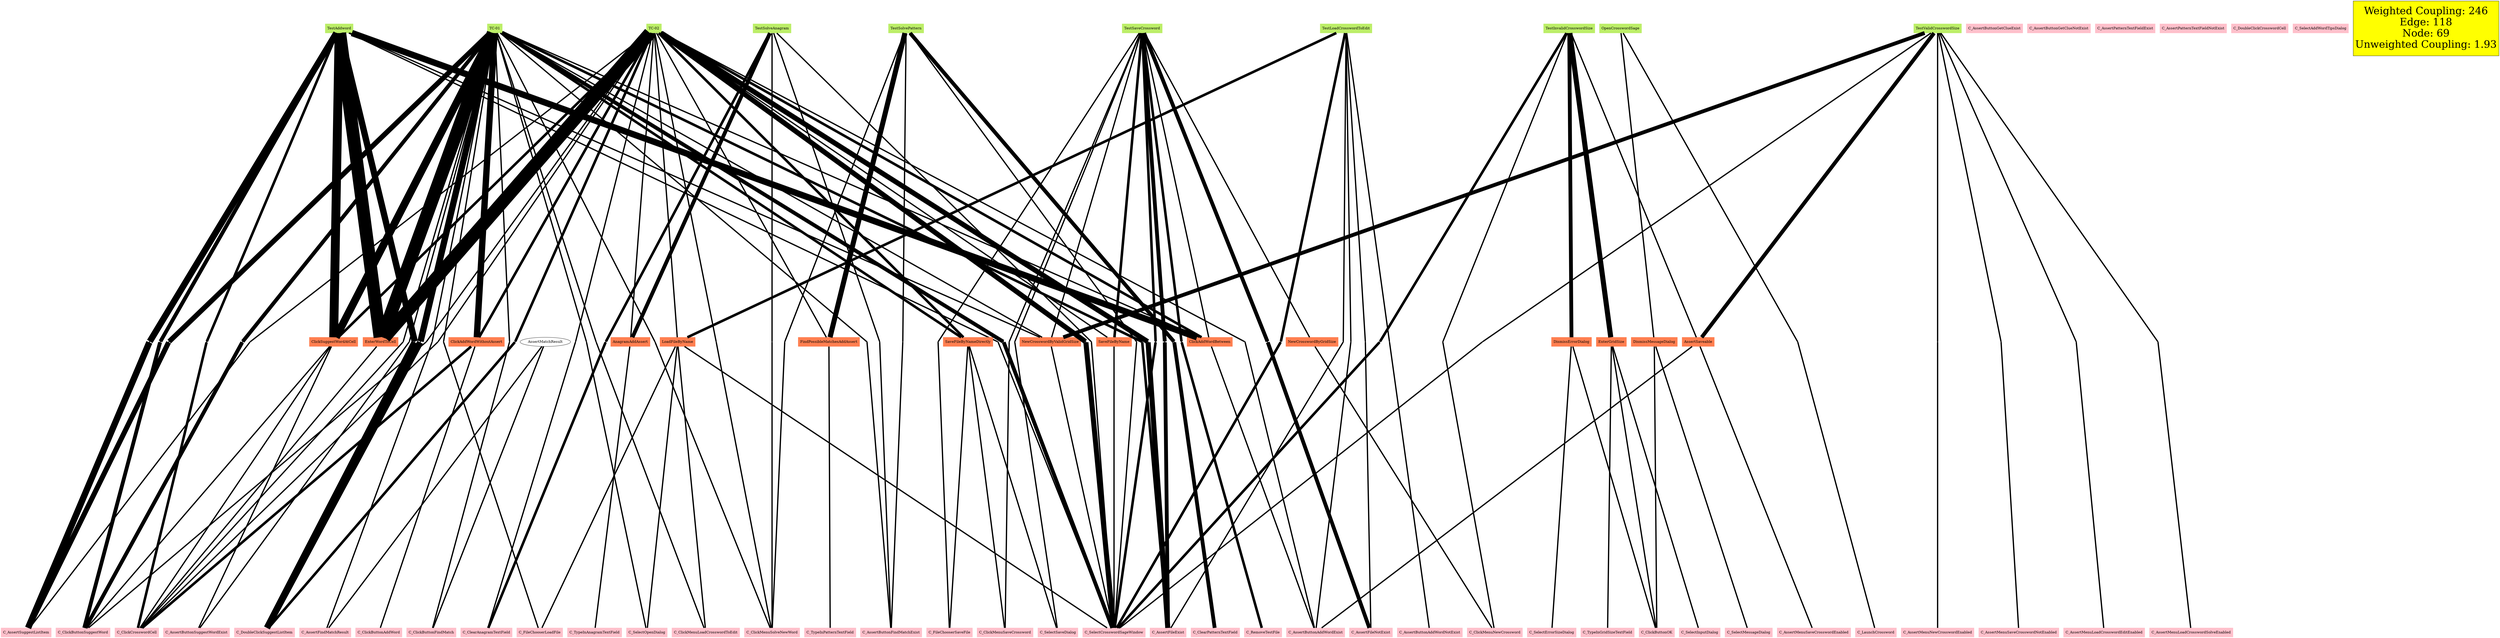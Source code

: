 // Component-only
graph {
	graph [splines=false]
		C_AssertButtonAddWordExist [color=pink shape=box style=filled]
		C_AssertButtonAddWordNotExist [color=pink shape=box style=filled]
		C_AssertButtonSuggestWordExist [color=pink shape=box style=filled]
		C_AssertButtonFindMatchExist [color=pink shape=box style=filled]
		C_AssertFileExist [color=pink shape=box style=filled]
		C_AssertFileNotExist [color=pink shape=box style=filled]
		C_AssertFindMatchResult [color=pink shape=box style=filled]
		C_AssertMenuLoadCrosswordEditEnabled [color=pink shape=box style=filled]
		C_AssertMenuLoadCrosswordSolveEnabled [color=pink shape=box style=filled]
		C_AssertMenuNewCrosswordEnabled [color=pink shape=box style=filled]
		C_AssertMenuSaveCrosswordNotEnabled [color=pink shape=box style=filled]
		C_AssertMenuSaveCrosswordEnabled [color=pink shape=box style=filled]
		C_AssertSuggestListItem [color=pink shape=box style=filled]
		C_ClearAnagramTextField [color=pink shape=box style=filled]
		C_ClearPatternTextField [color=pink shape=box style=filled]
		C_ClickButtonAddWord [color=pink shape=box style=filled]
		C_ClickButtonFindMatch [color=pink shape=box style=filled]
		C_ClickButtonOK [color=pink shape=box style=filled]
		C_ClickButtonSuggestWord [color=pink shape=box style=filled]
		C_ClickCrosswordCell [color=pink shape=box style=filled]
		C_ClickMenuLoadCrosswordToEdit [color=pink shape=box style=filled]
		C_ClickMenuNewCrossword [color=pink shape=box style=filled]
		C_ClickMenuSaveCrossword [color=pink shape=box style=filled]
		C_ClickMenuSolveNewWord [color=pink shape=box style=filled]
		C_DoubleClickSuggestListItem [color=pink shape=box style=filled]
		C_FileChooserLoadFile [color=pink shape=box style=filled]
		C_FileChooserSaveFile [color=pink shape=box style=filled]
		C_LaunchCrossword [color=pink shape=box style=filled]
		C_RemoveTestFile [color=pink shape=box style=filled]
		C_SelectCrosswordSageWindow [color=pink shape=box style=filled]
		C_SelectErrorSizeDialog [color=pink shape=box style=filled]
		C_SelectInputDialog [color=pink shape=box style=filled]
		C_SelectMessageDialog [color=pink shape=box style=filled]
		C_SelectOpenDialog [color=pink shape=box style=filled]
		C_SelectSaveDialog [color=pink shape=box style=filled]
		C_TypeInAnagramTextField [color=pink shape=box style=filled]
		C_TypeInGridSizeTextField [color=pink shape=box style=filled]
		C_TypeInPatternTextField [color=pink shape=box style=filled]
		C_AssertButtonGetClueExist [color=pink shape=box style=filled]
		C_AssertButtonGetClueNotExist [color=pink shape=box style=filled]
		C_AssertPatternTextFieldExist [color=pink shape=box style=filled]
		C_AssertPatternTextFieldNotExist [color=pink shape=box style=filled]
		C_DoubleClickCrosswordCell [color=pink shape=box style=filled]
		C_SelectAddWordTipsDialog [color=pink shape=box style=filled]
		OpenCrosswordSage [color=darkolivegreen2 shape=box style=filled]
		DismissMessageDialog [color=coral shape=box style=filled]
		TestValidCrosswordSize [color=darkolivegreen2 shape=box style=filled]
		NewCrosswordByValidGridSize [color=coral shape=box style=filled]
		AssertSaveable [color=coral shape=box style=filled]
		NewCrosswordByValidGridSize [color=coral shape=box style=filled]
		AssertSaveable [color=coral shape=box style=filled]
		NewCrosswordByValidGridSize [color=coral shape=box style=filled]
		AssertSaveable [color=coral shape=box style=filled]
		TestInvalidCrosswordSize [color=darkolivegreen2 shape=box style=filled]
		EnterGridSize [color=coral shape=box style=filled]
		DismissErrorDialog [color=coral shape=box style=filled]
		EnterGridSize [color=coral shape=box style=filled]
		DismissErrorDialog [color=coral shape=box style=filled]
		EnterGridSize [color=coral shape=box style=filled]
		DismissErrorDialog [color=coral shape=box style=filled]
		EnterGridSize [color=coral shape=box style=filled]
		AssertSaveable [color=coral shape=box style=filled]
		TestAddword [color=darkolivegreen2 shape=box style=filled]
		NewCrosswordByValidGridSize [color=coral shape=box style=filled]
		ClickAddWordBetween [color=coral shape=box style=filled]
		EnterWordToCell [color=coral shape=box style=filled]
		EnterWordToCell [color=coral shape=box style=filled]
		EnterWordToCell [color=coral shape=box style=filled]
		EnterWordToCell [color=coral shape=box style=filled]
		ClickSuggestWordAtCell [color=coral shape=box style=filled]
		ClickSuggestWordAtCell [color=coral shape=box style=filled]
		ClickAddWordBetween [color=coral shape=box style=filled]
		EnterWordToCell [color=coral shape=box style=filled]
		EnterWordToCell [color=coral shape=box style=filled]
		EnterWordToCell [color=coral shape=box style=filled]
		ClickSuggestWordAtCell [color=coral shape=box style=filled]
		ClickAddWordBetween [color=coral shape=box style=filled]
		ClickSuggestWordAtCell [color=coral shape=box style=filled]
		ClickAddWordBetween [color=coral shape=box style=filled]
		EnterWordToCell [color=coral shape=box style=filled]
		EnterWordToCell [color=coral shape=box style=filled]
		EnterWordToCell [color=coral shape=box style=filled]
		ClickAddWordBetween [color=coral shape=box style=filled]
		EnterWordToCell [color=coral shape=box style=filled]
		EnterWordToCell [color=coral shape=box style=filled]
		ClickSuggestWordAtCell [color=coral shape=box style=filled]
		ClickSuggestWordAtCell [color=coral shape=box style=filled]
		ClickSuggestWordAtCell [color=coral shape=box style=filled]
		TestSaveCrossword [color=darkolivegreen2 shape=box style=filled]
		NewCrosswordByGridSize [color=coral shape=box style=filled]
		SaveFileByName [color=coral shape=box style=filled]
		SaveFileByName [color=coral shape=box style=filled]
		NewCrosswordByValidGridSize [color=coral shape=box style=filled]
		ClickAddWordBetween [color=coral shape=box style=filled]
		TestLoadCrosswordToEdit [color=darkolivegreen2 shape=box style=filled]
		LoadFileByName [color=coral shape=box style=filled]
		LoadFileByName [color=coral shape=box style=filled]
		TestSolvePattern [color=darkolivegreen2 shape=box style=filled]
		FindPossibleMatchesAddAssert [color=coral shape=box style=filled]
		FindPossibleMatchesAddAssert [color=coral shape=box style=filled]
		FindPossibleMatchesAddAssert [color=coral shape=box style=filled]
		FindPossibleMatchesAddAssert [color=coral shape=box style=filled]
		TestSolveAnagram [color=darkolivegreen2 shape=box style=filled]
		AnagramAddAssert [color=coral shape=box style=filled]
		AnagramAddAssert [color=coral shape=box style=filled]
		AnagramAddAssert [color=coral shape=box style=filled]
		"TC-01" [color=darkolivegreen2 shape=box style=filled]
		NewCrosswordByValidGridSize [color=coral shape=box style=filled]
		ClickAddWordBetween [color=coral shape=box style=filled]
		EnterWordToCell [color=coral shape=box style=filled]
		EnterWordToCell [color=coral shape=box style=filled]
		EnterWordToCell [color=coral shape=box style=filled]
		EnterWordToCell [color=coral shape=box style=filled]
		ClickAddWordWithoutAssert [color=coral shape=box style=filled]
		EnterWordToCell [color=coral shape=box style=filled]
		EnterWordToCell [color=coral shape=box style=filled]
		EnterWordToCell [color=coral shape=box style=filled]
		EnterWordToCell [color=coral shape=box style=filled]
		ClickAddWordWithoutAssert [color=coral shape=box style=filled]
		EnterWordToCell [color=coral shape=box style=filled]
		EnterWordToCell [color=coral shape=box style=filled]
		ClickSuggestWordAtCell [color=coral shape=box style=filled]
		ClickAddWordWithoutAssert [color=coral shape=box style=filled]
		EnterWordToCell [color=coral shape=box style=filled]
		EnterWordToCell [color=coral shape=box style=filled]
		EnterWordToCell [color=coral shape=box style=filled]
		EnterWordToCell [color=coral shape=box style=filled]
		ClickSuggestWordAtCell [color=coral shape=box style=filled]
		ClickAddWordWithoutAssert [color=coral shape=box style=filled]
		EnterWordToCell [color=coral shape=box style=filled]
		EnterWordToCell [color=coral shape=box style=filled]
		ClickSuggestWordAtCell [color=coral shape=box style=filled]
		ClickSuggestWordAtCell [color=coral shape=box style=filled]
		SaveFileByNameDirectly [color=coral shape=box style=filled]
		ClickAddWordWithoutAssert [color=coral shape=box style=filled]
		EnterWordToCell [color=coral shape=box style=filled]
		EnterWordToCell [color=coral shape=box style=filled]
		EnterWordToCell [color=coral shape=box style=filled]
		EnterWordToCell [color=coral shape=box style=filled]
		ClickSuggestWordAtCell [color=coral shape=box style=filled]
		ClickSuggestWordAtCell [color=coral shape=box style=filled]
		SaveFileByNameDirectly [color=coral shape=box style=filled]
		"TC-02" [color=darkolivegreen2 shape=box style=filled]
		AnagramAddAssert [color=coral shape=box style=filled]
		FindPossibleMatchesAddAssert [color=coral shape=box style=filled]
		LoadFileByName [color=coral shape=box style=filled]
		ClickAddWordBetween [color=coral shape=box style=filled]
		EnterWordToCell [color=coral shape=box style=filled]
		EnterWordToCell [color=coral shape=box style=filled]
		EnterWordToCell [color=coral shape=box style=filled]
		EnterWordToCell [color=coral shape=box style=filled]
		ClickAddWordWithoutAssert [color=coral shape=box style=filled]
		EnterWordToCell [color=coral shape=box style=filled]
		EnterWordToCell [color=coral shape=box style=filled]
		EnterWordToCell [color=coral shape=box style=filled]
		EnterWordToCell [color=coral shape=box style=filled]
		EnterWordToCell [color=coral shape=box style=filled]
		EnterWordToCell [color=coral shape=box style=filled]
		ClickAddWordWithoutAssert [color=coral shape=box style=filled]
		SaveFileByNameDirectly [color=coral shape=box style=filled]
		EnterWordToCell [color=coral shape=box style=filled]
		EnterWordToCell [color=coral shape=box style=filled]
		EnterWordToCell [color=coral shape=box style=filled]
		ClickSuggestWordAtCell [color=coral shape=box style=filled]
		ClickSuggestWordAtCell [color=coral shape=box style=filled]
		SaveFileByNameDirectly [color=coral shape=box style=filled]
		ClickAddWordBetween [color=coral shape=box style=filled]
		EnterWordToCell [color=coral shape=box style=filled]
		EnterWordToCell [color=coral shape=box style=filled]
		EnterWordToCell [color=coral shape=box style=filled]
		EnterWordToCell [color=coral shape=box style=filled]
		SaveFileByName [color=coral shape=box style=filled]
		1 [shape=point]
		2 [shape=point]
		3 [shape=point]
		4 [shape=point]
		4 [shape=point]
		5 [shape=point]
		6 [shape=point]
		6 [shape=point]
		6 [shape=point]
		6 [shape=point]
		7 [shape=point]
		8 [shape=point]
		8 [shape=point]
		8 [shape=point]
		9 [shape=point]
		10 [shape=point]
		11 [shape=point]
		12 [shape=point]
		12 [shape=point]
		12 [shape=point]
		12 [shape=point]
		12 [shape=point]
		13 [shape=point]
		14 [shape=point]
		14 [shape=point]
		14 [shape=point]
		15 [shape=point]
		16 [shape=point]
		17 [shape=point]
		17 [shape=point]
		17 [shape=point]
		17 [shape=point]
		18 [shape=point]
		19 [shape=point]
		20 [shape=point]
		21 [shape=point]
		22 [shape=point]
		23 [shape=point]
		23 [shape=point]
		24 [shape=point]
		24 [shape=point]
		24 [shape=point]
		24 [shape=point]
		25 [shape=point]
		25 [shape=point]
		25 [shape=point]
		25 [shape=point]
		25 [shape=point]
		26 [shape=point]
		26 [shape=point]
		26 [shape=point]
		27 [shape=point]
		27 [shape=point]
		28 [shape=point]
		28 [shape=point]
		28 [shape=point]
		28 [shape=point]
		28 [shape=point]
		29 [shape=point]
		30 [shape=point]
		31 [shape=point]
		31 [shape=point]
		32 [shape=point]
		33 [shape=point]
		34 [shape=point]
		35 [shape=point]
		36 [shape=point]
		36 [shape=point]
		37 [shape=point]
		37 [shape=point]
		37 [shape=point]
		38 [shape=point]
		38 [shape=point]
		38 [shape=point]
		39 [shape=point]
		40 [shape=point]
		41 [shape=point]
		41 [shape=point]
		42 [shape=point]
		42 [shape=point]
		43 [shape=point]
		44 [shape=point]
		45 [shape=point]
		45 [shape=point]
		46 [shape=point]
		47 [shape=point]
		48 [shape=point]
		49 [shape=point]
		49 [shape=point]
		49 [shape=point]
		50 [shape=point]
		51 [shape=point]
		52 [shape=point]
		53 [shape=point]
		54 [shape=point]
		55 [shape=point]
		56 [shape=point]
			LoadFileByName -- C_SelectOpenDialog [minlen=30.0 penwidth=5]
			"TC-01" -- 7 [minlen=30.0 penwidth=5]
			"TC-01" -- 12 [minlen=30.0 penwidth=25]
			TestSaveCrossword -- 42 [minlen=30.0 penwidth=10]
			DismissMessageDialog -- C_ClickButtonOK [minlen=30.0 penwidth=5]
			"TC-02" -- 19 [minlen=30.0 penwidth=5]
			LoadFileByName -- C_FileChooserLoadFile [minlen=30.0 penwidth=5]
			31 -- C_SelectCrosswordSageWindow [minlen=30.0 penwidth=10]
			16 -- C_AssertButtonAddWordExist [minlen=30.0 penwidth=5]
			TestLoadCrosswordToEdit -- 35 [minlen=30.0 penwidth=5]
			TestInvalidCrosswordSize -- AssertSaveable [minlen=30.0 penwidth=5]
			"TC-02" -- 21 [minlen=30.0 penwidth=5]
			TestValidCrosswordSize -- AssertSaveable [minlen=30.0 penwidth=15]
			17 -- C_AssertFileExist [minlen=30.0 penwidth=20]
			"TC-01" -- 11 [minlen=30.0 penwidth=5]
			"TC-01" -- NewCrosswordByValidGridSize [minlen=30.0 penwidth=5]
			35 -- C_AssertFileNotExist [minlen=30.0 penwidth=5]
			TestInvalidCrosswordSize -- DismissErrorDialog [minlen=30.0 penwidth=15]
			ClickAddWordWithoutAssert -- C_ClickButtonAddWord [minlen=30.0 penwidth=5]
			TestSaveCrossword -- 38 [minlen=30.0 penwidth=15]
			12 -- C_DoubleClickSuggestListItem [minlen=30.0 penwidth=25]
			DismissErrorDialog -- C_SelectErrorSizeDialog [minlen=30.0 penwidth=5]
			TestAddword -- 28 [minlen=30.0 penwidth=25]
			41 -- C_RemoveTestFile [minlen=30.0 penwidth=10]
			"TC-02" -- SaveFileByName [minlen=30.0 penwidth=5]
			DismissMessageDialog -- C_SelectMessageDialog [minlen=30.0 penwidth=5]
			TestValidCrosswordSize -- 56 [minlen=30.0 penwidth=5]
			25 -- C_AssertSuggestListItem [minlen=30.0 penwidth=25]
			EnterGridSize -- C_TypeInGridSizeTextField [minlen=30.0 penwidth=5]
			"TC-01" -- 14 [minlen=30.0 penwidth=15]
			TestLoadCrosswordToEdit -- LoadFileByName [minlen=30.0 penwidth=10]
			"TC-02" -- LoadFileByName [minlen=30.0 penwidth=5]
			ClickSuggestWordAtCell -- C_ClickButtonSuggestWord [minlen=30.0 penwidth=5]
			TestLoadCrosswordToEdit -- 32 [minlen=30.0 penwidth=5]
			"TC-01" -- 15 [minlen=30.0 penwidth=5]
			OpenCrosswordSage -- DismissMessageDialog [minlen=30.0 penwidth=5]
			"TC-02" -- EnterWordToCell [minlen=30.0 penwidth=50]
			"TC-01" -- ClickAddWordWithoutAssert [minlen=30.0 penwidth=25]
			TestAddword -- ClickSuggestWordAtCell [minlen=30.0 penwidth=35]
			TestSolveAnagram -- 47 [minlen=30.0 penwidth=5]
			TestInvalidCrosswordSize -- 31 [minlen=30.0 penwidth=10]
			44 -- C_AssertButtonFindMatchExist [minlen=30.0 penwidth=5]
			TestLoadCrosswordToEdit -- 33 [minlen=30.0 penwidth=5]
			SaveFileByNameDirectly -- C_ClickMenuSaveCrossword [minlen=30.0 penwidth=5]
			TestLoadCrosswordToEdit -- 34 [minlen=30.0 penwidth=5]
			TestAddword -- 25 [minlen=30.0 penwidth=25]
			"TC-01" -- 3 [minlen=30.0 penwidth=5]
			23 -- C_DoubleClickSuggestListItem [minlen=30.0 penwidth=10]
			33 -- C_AssertButtonAddWordNotExist [minlen=30.0 penwidth=5]
			28 -- C_DoubleClickSuggestListItem [minlen=30.0 penwidth=25]
			45 -- C_ClearAnagramTextField [minlen=30.0 penwidth=10]
			TestValidCrosswordSize -- NewCrosswordByValidGridSize [minlen=30.0 penwidth=15]
			36 -- C_SelectCrosswordSageWindow [minlen=30.0 penwidth=10]
			"TC-01" -- 2 [minlen=30.0 penwidth=5]
			TestInvalidCrosswordSize -- EnterGridSize [minlen=30.0 penwidth=20]
			7 -- C_ClickButtonFindMatch [minlen=30.0 penwidth=5]
			14 -- C_SelectCrosswordSageWindow [minlen=30.0 penwidth=15]
			TestAddword -- 26 [minlen=30.0 penwidth=15]
			"TC-02" -- ClickSuggestWordAtCell [minlen=30.0 penwidth=10]
			OpenCrosswordSage -- 1 [minlen=30.0 penwidth=5]
			TestSaveCrossword -- 43 [minlen=30.0 penwidth=5]
			NewCrosswordByGridSize -- C_ClickMenuNewCrossword [minlen=30.0 penwidth=5]
			18 -- C_AssertSuggestListItem [minlen=30.0 penwidth=5]
			TestSolveAnagram -- AnagramAddAssert [minlen=30.0 penwidth=15]
			"TC-02" -- ClickAddWordWithoutAssert [minlen=30.0 penwidth=10]
			22 -- C_ClickMenuSolveNewWord [minlen=30.0 penwidth=5]
			FindPossibleMatchesAddAssert -- C_TypeInPatternTextField [minlen=30.0 penwidth=5]
			TestAddword -- NewCrosswordByValidGridSize [minlen=30.0 penwidth=5]
			EnterWordToCell -- C_ClickCrosswordCell [minlen=30.0 penwidth=5]
			27 -- C_ClickCrosswordCell [minlen=30.0 penwidth=10]
			"TC-02" -- 20 [minlen=30.0 penwidth=5]
			"TC-02" -- FindPossibleMatchesAddAssert [minlen=30.0 penwidth=5]
			"TC-01" -- 10 [minlen=30.0 penwidth=5]
			"TC-01" -- 6 [minlen=30.0 penwidth=20]
			13 -- C_FileChooserLoadFile [minlen=30.0 penwidth=5]
			"TC-02" -- SaveFileByNameDirectly [minlen=30.0 penwidth=10]
			TestValidCrosswordSize -- 53 [minlen=30.0 penwidth=5]
			40 -- C_FileChooserSaveFile [minlen=30.0 penwidth=5]
			20 -- C_ClickButtonSuggestWord [minlen=30.0 penwidth=5]
			TestAddword -- 29 [minlen=30.0 penwidth=5]
			AssertSaveable -- C_AssertButtonAddWordExist [minlen=30.0 penwidth=5]
			TestSolveAnagram -- 46 [minlen=30.0 penwidth=5]
			4 -- C_AssertFileExist [minlen=30.0 penwidth=10]
			37 -- C_AssertFileExist [minlen=30.0 penwidth=15]
			53 -- C_AssertMenuLoadCrosswordSolveEnabled [minlen=30.0 penwidth=5]
			29 -- C_SelectCrosswordSageWindow [minlen=30.0 penwidth=5]
			46 -- C_ClickMenuSolveNewWord [minlen=30.0 penwidth=5]
			32 -- C_AssertButtonAddWordExist [minlen=30.0 penwidth=5]
			ClickAddWordBetween -- C_AssertButtonAddWordExist [minlen=30.0 penwidth=5]
			15 -- C_SelectOpenDialog [minlen=30.0 penwidth=5]
			TestSolveAnagram -- 44 [minlen=30.0 penwidth=5]
			TestInvalidCrosswordSize -- 30 [minlen=30.0 penwidth=5]
			TestSaveCrossword -- SaveFileByName [minlen=30.0 penwidth=10]
			SaveFileByName -- C_SelectCrosswordSageWindow [minlen=30.0 penwidth=5]
			TestValidCrosswordSize -- 54 [minlen=30.0 penwidth=5]
			"TC-01" -- SaveFileByNameDirectly [minlen=30.0 penwidth=10]
			"TC-01" -- ClickAddWordBetween [minlen=30.0 penwidth=5]
			"TC-02" -- 16 [minlen=30.0 penwidth=5]
			2 -- C_AssertButtonFindMatchExist [minlen=30.0 penwidth=5]
			DismissErrorDialog -- C_ClickButtonOK [minlen=30.0 penwidth=5]
			"TC-01" -- EnterWordToCell [minlen=30.0 penwidth=50]
			"TC-01" -- 9 [minlen=30.0 penwidth=5]
			50 -- C_ClickMenuSolveNewWord [minlen=30.0 penwidth=5]
			TestValidCrosswordSize -- 52 [minlen=30.0 penwidth=5]
			TestSolvePattern -- 48 [minlen=30.0 penwidth=5]
			55 -- C_AssertMenuSaveCrosswordNotEnabled [minlen=30.0 penwidth=5]
			"TC-02" -- 24 [minlen=30.0 penwidth=20]
			TestSaveCrossword -- 41 [minlen=30.0 penwidth=10]
			5 -- C_AssertFindMatchResult [minlen=30.0 penwidth=5]
			51 -- C_SelectCrosswordSageWindow [minlen=30.0 penwidth=5]
			SaveFileByNameDirectly -- C_SelectSaveDialog [minlen=30.0 penwidth=5]
			TestAddword -- 27 [minlen=30.0 penwidth=10]
			TestSolvePattern -- FindPossibleMatchesAddAssert [minlen=30.0 penwidth=20]
			TestSaveCrossword -- 40 [minlen=30.0 penwidth=5]
			"TC-01" -- 8 [minlen=30.0 penwidth=15]
			34 -- C_AssertFileExist [minlen=30.0 penwidth=5]
			43 -- C_SelectSaveDialog [minlen=30.0 penwidth=5]
			"TC-02" -- 23 [minlen=30.0 penwidth=10]
			LoadFileByName -- C_ClickMenuLoadCrosswordToEdit [minlen=30.0 penwidth=5]
			"TC-02" -- AnagramAddAssert [minlen=30.0 penwidth=5]
			"TC-01" -- 13 [minlen=30.0 penwidth=5]
			"TC-02" -- 18 [minlen=30.0 penwidth=5]
			42 -- C_SelectCrosswordSageWindow [minlen=30.0 penwidth=10]
			8 -- C_ClickButtonSuggestWord [minlen=30.0 penwidth=15]
			1 -- C_LaunchCrossword [minlen=30.0 penwidth=5]
			TestSolvePattern -- 49 [minlen=30.0 penwidth=15]
			TestLoadCrosswordToEdit -- 36 [minlen=30.0 penwidth=10]
			"TC-01" -- ClickSuggestWordAtCell [minlen=30.0 penwidth=30]
			11 -- C_ClickMenuSolveNewWord [minlen=30.0 penwidth=5]
			TestSaveCrossword -- NewCrosswordByGridSize [minlen=30.0 penwidth=5]
			21 -- C_ClickCrosswordCell [minlen=30.0 penwidth=5]
			TestSolvePattern -- 51 [minlen=30.0 penwidth=5]
			TestAddword -- ClickAddWordBetween [minlen=30.0 penwidth=25]
			AssertMatchResult -- C_ClickButtonFindMatch [minlen=30.0 penwidth=5]
			TestSaveCrossword -- 39 [minlen=30.0 penwidth=5]
			30 -- C_ClickMenuNewCrossword [minlen=30.0 penwidth=5]
			49 -- C_ClearPatternTextField [minlen=30.0 penwidth=15]
			TestSolveAnagram -- 45 [minlen=30.0 penwidth=10]
			SaveFileByNameDirectly -- C_FileChooserSaveFile [minlen=30.0 penwidth=5]
			47 -- C_SelectCrosswordSageWindow [minlen=30.0 penwidth=5]
			AnagramAddAssert -- C_TypeInAnagramTextField [minlen=30.0 penwidth=5]
			TestValidCrosswordSize -- 55 [minlen=30.0 penwidth=5]
			"TC-02" -- ClickAddWordBetween [minlen=30.0 penwidth=10]
			"TC-02" -- 17 [minlen=30.0 penwidth=20]
			TestAddword -- EnterWordToCell [minlen=30.0 penwidth=50]
			TestSaveCrossword -- 37 [minlen=30.0 penwidth=15]
			39 -- C_ClickMenuSaveCrossword [minlen=30.0 penwidth=5]
			"TC-01" -- 5 [minlen=30.0 penwidth=5]
			TestSolvePattern -- 50 [minlen=30.0 penwidth=5]
			56 -- C_SelectCrosswordSageWindow [minlen=30.0 penwidth=5]
			EnterGridSize -- C_SelectInputDialog [minlen=30.0 penwidth=5]
			9 -- C_ClickCrosswordCell [minlen=30.0 penwidth=5]
			19 -- C_ClearAnagramTextField [minlen=30.0 penwidth=5]
			AssertMatchResult -- C_AssertFindMatchResult [minlen=30.0 penwidth=5]
			ClickSuggestWordAtCell -- C_ClickCrosswordCell [minlen=30.0 penwidth=5]
			54 -- C_AssertMenuNewCrosswordEnabled [minlen=30.0 penwidth=5]
			24 -- C_SelectCrosswordSageWindow [minlen=30.0 penwidth=20]
			38 -- C_AssertFileNotExist [minlen=30.0 penwidth=15]
			3 -- C_AssertButtonSuggestWordExist [minlen=30.0 penwidth=5]
			NewCrosswordByValidGridSize -- C_SelectCrosswordSageWindow [minlen=30.0 penwidth=5]
			10 -- C_ClickMenuLoadCrosswordToEdit [minlen=30.0 penwidth=5]
			LoadFileByName -- C_SelectCrosswordSageWindow [minlen=30.0 penwidth=5]
			"TC-01" -- 4 [minlen=30.0 penwidth=10]
			26 -- C_ClickButtonSuggestWord [minlen=30.0 penwidth=15]
			EnterGridSize -- C_ClickButtonOK [minlen=30.0 penwidth=5]
			TestSaveCrossword -- ClickAddWordBetween [minlen=30.0 penwidth=5]
			6 -- C_AssertSuggestListItem [minlen=30.0 penwidth=20]
			48 -- C_AssertButtonFindMatchExist [minlen=30.0 penwidth=5]
			AssertSaveable -- C_AssertMenuSaveCrosswordEnabled [minlen=30.0 penwidth=5]
			TestSaveCrossword -- NewCrosswordByValidGridSize [minlen=30.0 penwidth=5]
			52 -- C_AssertMenuLoadCrosswordEditEnabled [minlen=30.0 penwidth=5]
			"TC-02" -- 22 [minlen=30.0 penwidth=5]
			ClickSuggestWordAtCell -- C_AssertButtonSuggestWordExist [minlen=30.0 penwidth=5]
			ClickAddWordWithoutAssert -- C_ClickCrosswordCell [minlen=30.0 penwidth=10]
		"Weighted Coupling: 246
Edge: 118
Node: 69
Unweighted Coupling: 1.93" [fillcolor=yellow fontsize=40 height=3 shape=rect style=filled width=2]
}